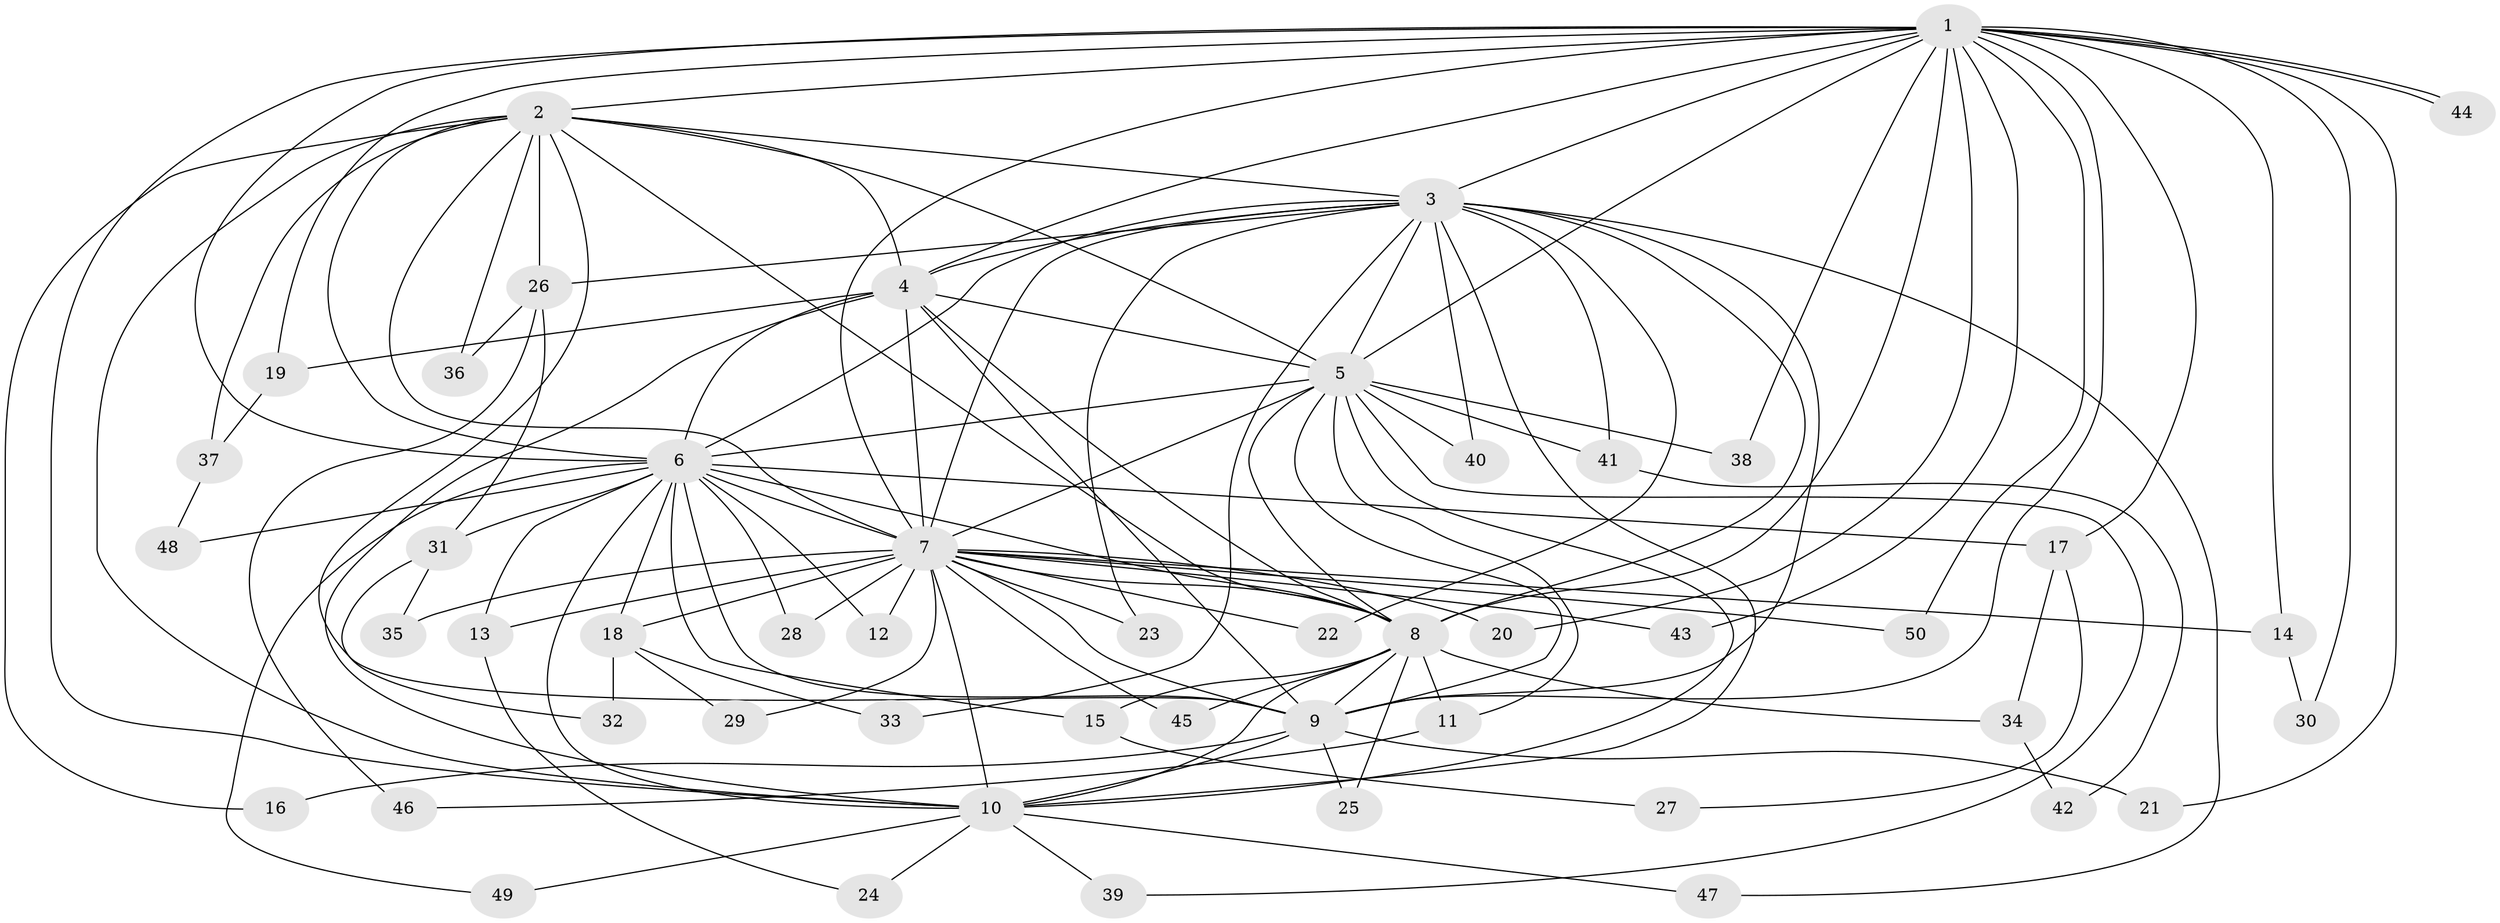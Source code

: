 // Generated by graph-tools (version 1.1) at 2025/11/02/27/25 16:11:01]
// undirected, 50 vertices, 125 edges
graph export_dot {
graph [start="1"]
  node [color=gray90,style=filled];
  1;
  2;
  3;
  4;
  5;
  6;
  7;
  8;
  9;
  10;
  11;
  12;
  13;
  14;
  15;
  16;
  17;
  18;
  19;
  20;
  21;
  22;
  23;
  24;
  25;
  26;
  27;
  28;
  29;
  30;
  31;
  32;
  33;
  34;
  35;
  36;
  37;
  38;
  39;
  40;
  41;
  42;
  43;
  44;
  45;
  46;
  47;
  48;
  49;
  50;
  1 -- 2;
  1 -- 3;
  1 -- 4;
  1 -- 5;
  1 -- 6;
  1 -- 7;
  1 -- 8;
  1 -- 9;
  1 -- 10;
  1 -- 14;
  1 -- 17;
  1 -- 19;
  1 -- 20;
  1 -- 21;
  1 -- 30;
  1 -- 38;
  1 -- 43;
  1 -- 44;
  1 -- 44;
  1 -- 50;
  2 -- 3;
  2 -- 4;
  2 -- 5;
  2 -- 6;
  2 -- 7;
  2 -- 8;
  2 -- 9;
  2 -- 10;
  2 -- 16;
  2 -- 26;
  2 -- 36;
  2 -- 37;
  3 -- 4;
  3 -- 5;
  3 -- 6;
  3 -- 7;
  3 -- 8;
  3 -- 9;
  3 -- 10;
  3 -- 22;
  3 -- 23;
  3 -- 26;
  3 -- 33;
  3 -- 40;
  3 -- 41;
  3 -- 47;
  4 -- 5;
  4 -- 6;
  4 -- 7;
  4 -- 8;
  4 -- 9;
  4 -- 10;
  4 -- 19;
  5 -- 6;
  5 -- 7;
  5 -- 8;
  5 -- 9;
  5 -- 10;
  5 -- 11;
  5 -- 38;
  5 -- 39;
  5 -- 40;
  5 -- 41;
  6 -- 7;
  6 -- 8;
  6 -- 9;
  6 -- 10;
  6 -- 12;
  6 -- 13;
  6 -- 15;
  6 -- 17;
  6 -- 18;
  6 -- 28;
  6 -- 31;
  6 -- 48;
  6 -- 49;
  7 -- 8;
  7 -- 9;
  7 -- 10;
  7 -- 12;
  7 -- 13;
  7 -- 14;
  7 -- 18;
  7 -- 20;
  7 -- 22;
  7 -- 23;
  7 -- 28;
  7 -- 29;
  7 -- 35;
  7 -- 43;
  7 -- 45;
  7 -- 50;
  8 -- 9;
  8 -- 10;
  8 -- 11;
  8 -- 15;
  8 -- 25;
  8 -- 34;
  8 -- 45;
  9 -- 10;
  9 -- 16;
  9 -- 21;
  9 -- 25;
  10 -- 24;
  10 -- 39;
  10 -- 47;
  10 -- 49;
  11 -- 46;
  13 -- 24;
  14 -- 30;
  15 -- 27;
  17 -- 27;
  17 -- 34;
  18 -- 29;
  18 -- 32;
  18 -- 33;
  19 -- 37;
  26 -- 31;
  26 -- 36;
  26 -- 46;
  31 -- 32;
  31 -- 35;
  34 -- 42;
  37 -- 48;
  41 -- 42;
}
